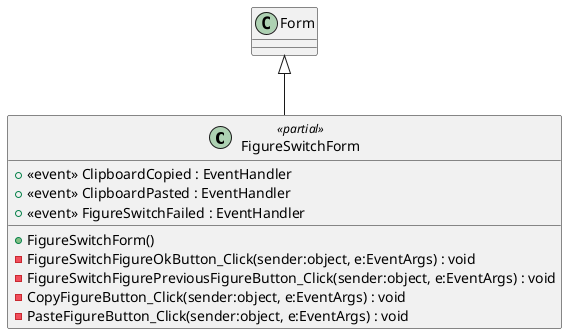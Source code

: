 @startuml
class FigureSwitchForm <<partial>> {
    +  <<event>> ClipboardCopied : EventHandler 
    +  <<event>> ClipboardPasted : EventHandler 
    +  <<event>> FigureSwitchFailed : EventHandler 
    + FigureSwitchForm()
    - FigureSwitchFigureOkButton_Click(sender:object, e:EventArgs) : void
    - FigureSwitchFigurePreviousFigureButton_Click(sender:object, e:EventArgs) : void
    - CopyFigureButton_Click(sender:object, e:EventArgs) : void
    - PasteFigureButton_Click(sender:object, e:EventArgs) : void
}
Form <|-- FigureSwitchForm
@enduml
